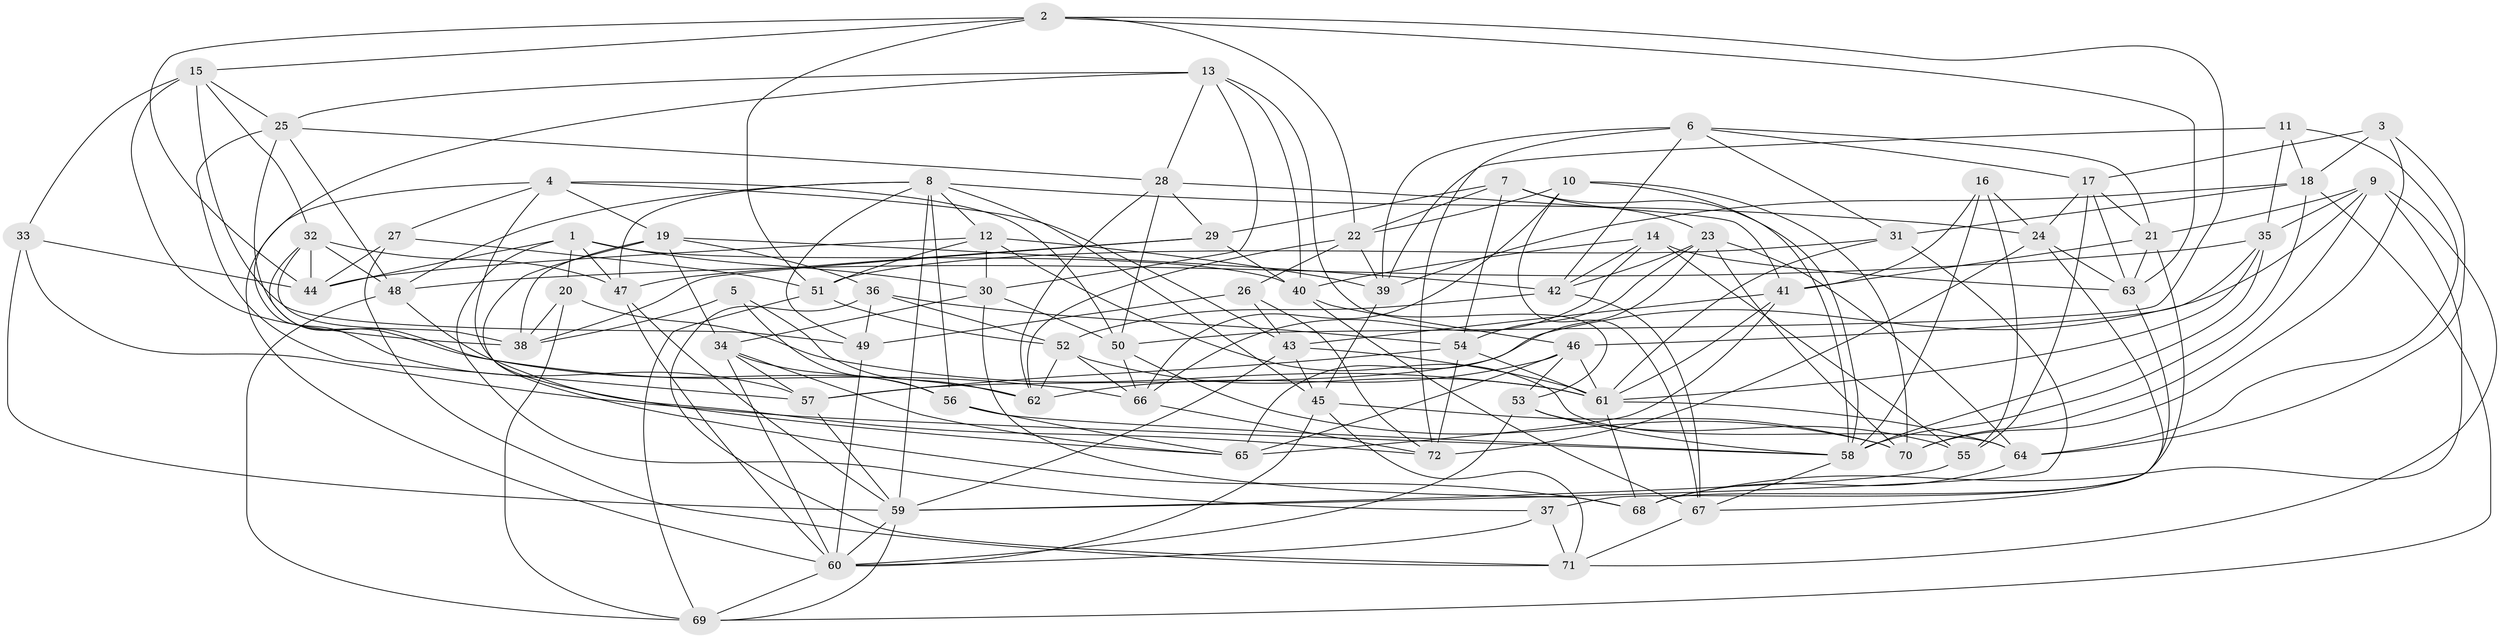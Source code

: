 // original degree distribution, {4: 1.0}
// Generated by graph-tools (version 1.1) at 2025/26/03/09/25 03:26:50]
// undirected, 72 vertices, 209 edges
graph export_dot {
graph [start="1"]
  node [color=gray90,style=filled];
  1;
  2;
  3;
  4;
  5;
  6;
  7;
  8;
  9;
  10;
  11;
  12;
  13;
  14;
  15;
  16;
  17;
  18;
  19;
  20;
  21;
  22;
  23;
  24;
  25;
  26;
  27;
  28;
  29;
  30;
  31;
  32;
  33;
  34;
  35;
  36;
  37;
  38;
  39;
  40;
  41;
  42;
  43;
  44;
  45;
  46;
  47;
  48;
  49;
  50;
  51;
  52;
  53;
  54;
  55;
  56;
  57;
  58;
  59;
  60;
  61;
  62;
  63;
  64;
  65;
  66;
  67;
  68;
  69;
  70;
  71;
  72;
  1 -- 20 [weight=1.0];
  1 -- 30 [weight=1.0];
  1 -- 37 [weight=1.0];
  1 -- 40 [weight=1.0];
  1 -- 44 [weight=1.0];
  1 -- 47 [weight=1.0];
  2 -- 15 [weight=1.0];
  2 -- 22 [weight=1.0];
  2 -- 44 [weight=1.0];
  2 -- 50 [weight=1.0];
  2 -- 51 [weight=1.0];
  2 -- 63 [weight=1.0];
  3 -- 17 [weight=1.0];
  3 -- 18 [weight=1.0];
  3 -- 64 [weight=1.0];
  3 -- 70 [weight=1.0];
  4 -- 19 [weight=1.0];
  4 -- 27 [weight=1.0];
  4 -- 43 [weight=1.0];
  4 -- 50 [weight=1.0];
  4 -- 57 [weight=1.0];
  4 -- 65 [weight=1.0];
  5 -- 38 [weight=1.0];
  5 -- 56 [weight=2.0];
  5 -- 62 [weight=1.0];
  6 -- 17 [weight=1.0];
  6 -- 21 [weight=1.0];
  6 -- 31 [weight=1.0];
  6 -- 39 [weight=1.0];
  6 -- 42 [weight=1.0];
  6 -- 72 [weight=1.0];
  7 -- 22 [weight=1.0];
  7 -- 23 [weight=1.0];
  7 -- 29 [weight=2.0];
  7 -- 54 [weight=1.0];
  7 -- 58 [weight=1.0];
  8 -- 12 [weight=1.0];
  8 -- 24 [weight=1.0];
  8 -- 45 [weight=1.0];
  8 -- 47 [weight=1.0];
  8 -- 48 [weight=1.0];
  8 -- 49 [weight=1.0];
  8 -- 56 [weight=1.0];
  8 -- 59 [weight=1.0];
  9 -- 21 [weight=1.0];
  9 -- 35 [weight=1.0];
  9 -- 57 [weight=1.0];
  9 -- 68 [weight=1.0];
  9 -- 70 [weight=1.0];
  9 -- 71 [weight=1.0];
  10 -- 22 [weight=1.0];
  10 -- 58 [weight=2.0];
  10 -- 66 [weight=1.0];
  10 -- 67 [weight=1.0];
  10 -- 70 [weight=1.0];
  11 -- 18 [weight=1.0];
  11 -- 35 [weight=1.0];
  11 -- 39 [weight=1.0];
  11 -- 64 [weight=1.0];
  12 -- 30 [weight=1.0];
  12 -- 39 [weight=1.0];
  12 -- 44 [weight=1.0];
  12 -- 51 [weight=1.0];
  12 -- 64 [weight=1.0];
  13 -- 25 [weight=1.0];
  13 -- 28 [weight=1.0];
  13 -- 30 [weight=1.0];
  13 -- 40 [weight=1.0];
  13 -- 53 [weight=1.0];
  13 -- 60 [weight=1.0];
  14 -- 40 [weight=1.0];
  14 -- 42 [weight=1.0];
  14 -- 55 [weight=2.0];
  14 -- 63 [weight=1.0];
  14 -- 66 [weight=1.0];
  15 -- 25 [weight=1.0];
  15 -- 32 [weight=1.0];
  15 -- 33 [weight=1.0];
  15 -- 38 [weight=1.0];
  15 -- 49 [weight=1.0];
  16 -- 24 [weight=1.0];
  16 -- 41 [weight=1.0];
  16 -- 55 [weight=1.0];
  16 -- 58 [weight=1.0];
  17 -- 21 [weight=1.0];
  17 -- 24 [weight=1.0];
  17 -- 55 [weight=1.0];
  17 -- 63 [weight=1.0];
  18 -- 31 [weight=1.0];
  18 -- 39 [weight=1.0];
  18 -- 58 [weight=1.0];
  18 -- 69 [weight=1.0];
  19 -- 34 [weight=1.0];
  19 -- 36 [weight=1.0];
  19 -- 38 [weight=1.0];
  19 -- 42 [weight=1.0];
  19 -- 68 [weight=1.0];
  20 -- 38 [weight=1.0];
  20 -- 61 [weight=1.0];
  20 -- 69 [weight=1.0];
  21 -- 37 [weight=1.0];
  21 -- 41 [weight=1.0];
  21 -- 63 [weight=1.0];
  22 -- 26 [weight=1.0];
  22 -- 39 [weight=1.0];
  22 -- 62 [weight=1.0];
  23 -- 42 [weight=1.0];
  23 -- 54 [weight=1.0];
  23 -- 64 [weight=1.0];
  23 -- 65 [weight=1.0];
  23 -- 70 [weight=1.0];
  24 -- 63 [weight=1.0];
  24 -- 67 [weight=1.0];
  24 -- 72 [weight=1.0];
  25 -- 28 [weight=1.0];
  25 -- 48 [weight=1.0];
  25 -- 57 [weight=1.0];
  25 -- 66 [weight=1.0];
  26 -- 43 [weight=1.0];
  26 -- 49 [weight=1.0];
  26 -- 72 [weight=1.0];
  27 -- 44 [weight=1.0];
  27 -- 51 [weight=1.0];
  27 -- 71 [weight=1.0];
  28 -- 29 [weight=1.0];
  28 -- 41 [weight=1.0];
  28 -- 50 [weight=1.0];
  28 -- 62 [weight=1.0];
  29 -- 38 [weight=1.0];
  29 -- 40 [weight=1.0];
  29 -- 47 [weight=1.0];
  30 -- 34 [weight=1.0];
  30 -- 50 [weight=1.0];
  30 -- 68 [weight=1.0];
  31 -- 51 [weight=1.0];
  31 -- 59 [weight=2.0];
  31 -- 61 [weight=1.0];
  32 -- 38 [weight=1.0];
  32 -- 44 [weight=1.0];
  32 -- 47 [weight=1.0];
  32 -- 48 [weight=1.0];
  32 -- 62 [weight=1.0];
  33 -- 44 [weight=1.0];
  33 -- 58 [weight=1.0];
  33 -- 59 [weight=1.0];
  34 -- 56 [weight=1.0];
  34 -- 57 [weight=1.0];
  34 -- 60 [weight=1.0];
  34 -- 65 [weight=1.0];
  35 -- 46 [weight=1.0];
  35 -- 48 [weight=1.0];
  35 -- 58 [weight=1.0];
  35 -- 61 [weight=1.0];
  36 -- 49 [weight=2.0];
  36 -- 52 [weight=1.0];
  36 -- 54 [weight=1.0];
  36 -- 71 [weight=1.0];
  37 -- 60 [weight=1.0];
  37 -- 71 [weight=1.0];
  39 -- 45 [weight=1.0];
  40 -- 46 [weight=1.0];
  40 -- 67 [weight=1.0];
  41 -- 43 [weight=1.0];
  41 -- 61 [weight=1.0];
  41 -- 65 [weight=1.0];
  42 -- 52 [weight=1.0];
  42 -- 67 [weight=1.0];
  43 -- 45 [weight=1.0];
  43 -- 59 [weight=1.0];
  43 -- 61 [weight=1.0];
  45 -- 60 [weight=1.0];
  45 -- 70 [weight=1.0];
  45 -- 71 [weight=1.0];
  46 -- 53 [weight=1.0];
  46 -- 61 [weight=1.0];
  46 -- 62 [weight=1.0];
  46 -- 65 [weight=1.0];
  47 -- 59 [weight=1.0];
  47 -- 60 [weight=1.0];
  48 -- 69 [weight=1.0];
  48 -- 72 [weight=1.0];
  49 -- 60 [weight=1.0];
  50 -- 66 [weight=1.0];
  50 -- 70 [weight=1.0];
  51 -- 52 [weight=1.0];
  51 -- 69 [weight=1.0];
  52 -- 61 [weight=1.0];
  52 -- 62 [weight=1.0];
  52 -- 66 [weight=1.0];
  53 -- 55 [weight=1.0];
  53 -- 58 [weight=1.0];
  53 -- 60 [weight=2.0];
  54 -- 57 [weight=1.0];
  54 -- 61 [weight=1.0];
  54 -- 72 [weight=1.0];
  55 -- 59 [weight=1.0];
  56 -- 58 [weight=1.0];
  56 -- 65 [weight=1.0];
  57 -- 59 [weight=1.0];
  58 -- 67 [weight=1.0];
  59 -- 60 [weight=1.0];
  59 -- 69 [weight=1.0];
  60 -- 69 [weight=1.0];
  61 -- 64 [weight=1.0];
  61 -- 68 [weight=1.0];
  63 -- 68 [weight=1.0];
  64 -- 68 [weight=1.0];
  66 -- 72 [weight=1.0];
  67 -- 71 [weight=1.0];
}
